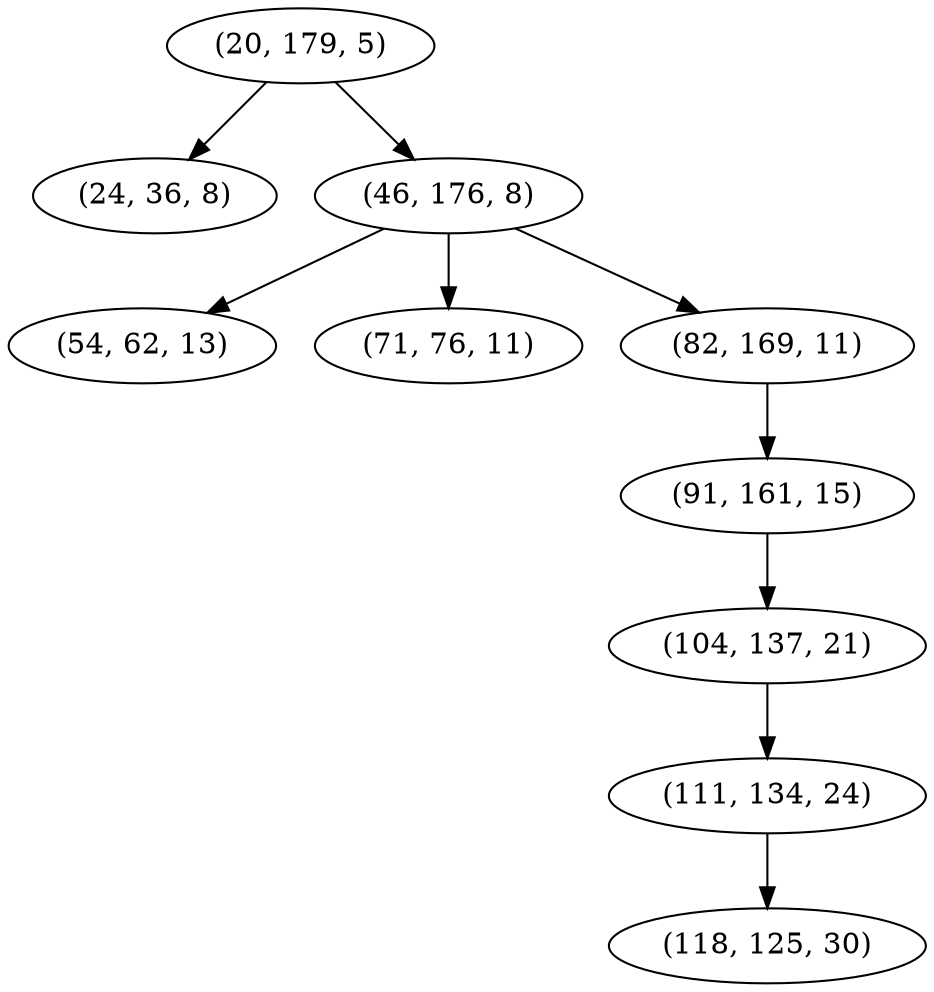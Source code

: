 digraph tree {
    "(20, 179, 5)";
    "(24, 36, 8)";
    "(46, 176, 8)";
    "(54, 62, 13)";
    "(71, 76, 11)";
    "(82, 169, 11)";
    "(91, 161, 15)";
    "(104, 137, 21)";
    "(111, 134, 24)";
    "(118, 125, 30)";
    "(20, 179, 5)" -> "(24, 36, 8)";
    "(20, 179, 5)" -> "(46, 176, 8)";
    "(46, 176, 8)" -> "(54, 62, 13)";
    "(46, 176, 8)" -> "(71, 76, 11)";
    "(46, 176, 8)" -> "(82, 169, 11)";
    "(82, 169, 11)" -> "(91, 161, 15)";
    "(91, 161, 15)" -> "(104, 137, 21)";
    "(104, 137, 21)" -> "(111, 134, 24)";
    "(111, 134, 24)" -> "(118, 125, 30)";
}
